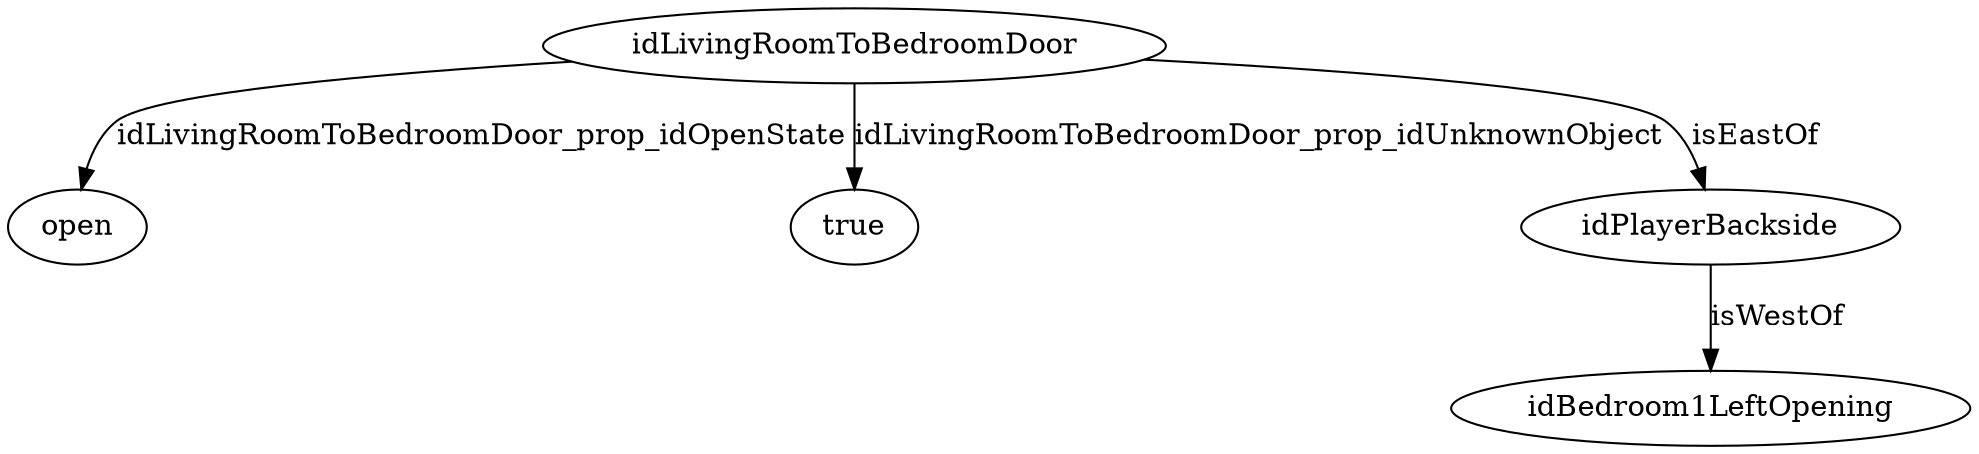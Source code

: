 strict digraph  {
idLivingRoomToBedroomDoor [node_type=entity_node, root=root];
open;
true;
idPlayerBackside;
idBedroom1LeftOpening;
idLivingRoomToBedroomDoor -> open  [edge_type=property, label=idLivingRoomToBedroomDoor_prop_idOpenState];
idLivingRoomToBedroomDoor -> true  [edge_type=property, label=idLivingRoomToBedroomDoor_prop_idUnknownObject];
idLivingRoomToBedroomDoor -> idPlayerBackside  [edge_type=relationship, label=isEastOf];
idPlayerBackside -> idBedroom1LeftOpening  [edge_type=relationship, label=isWestOf];
}
